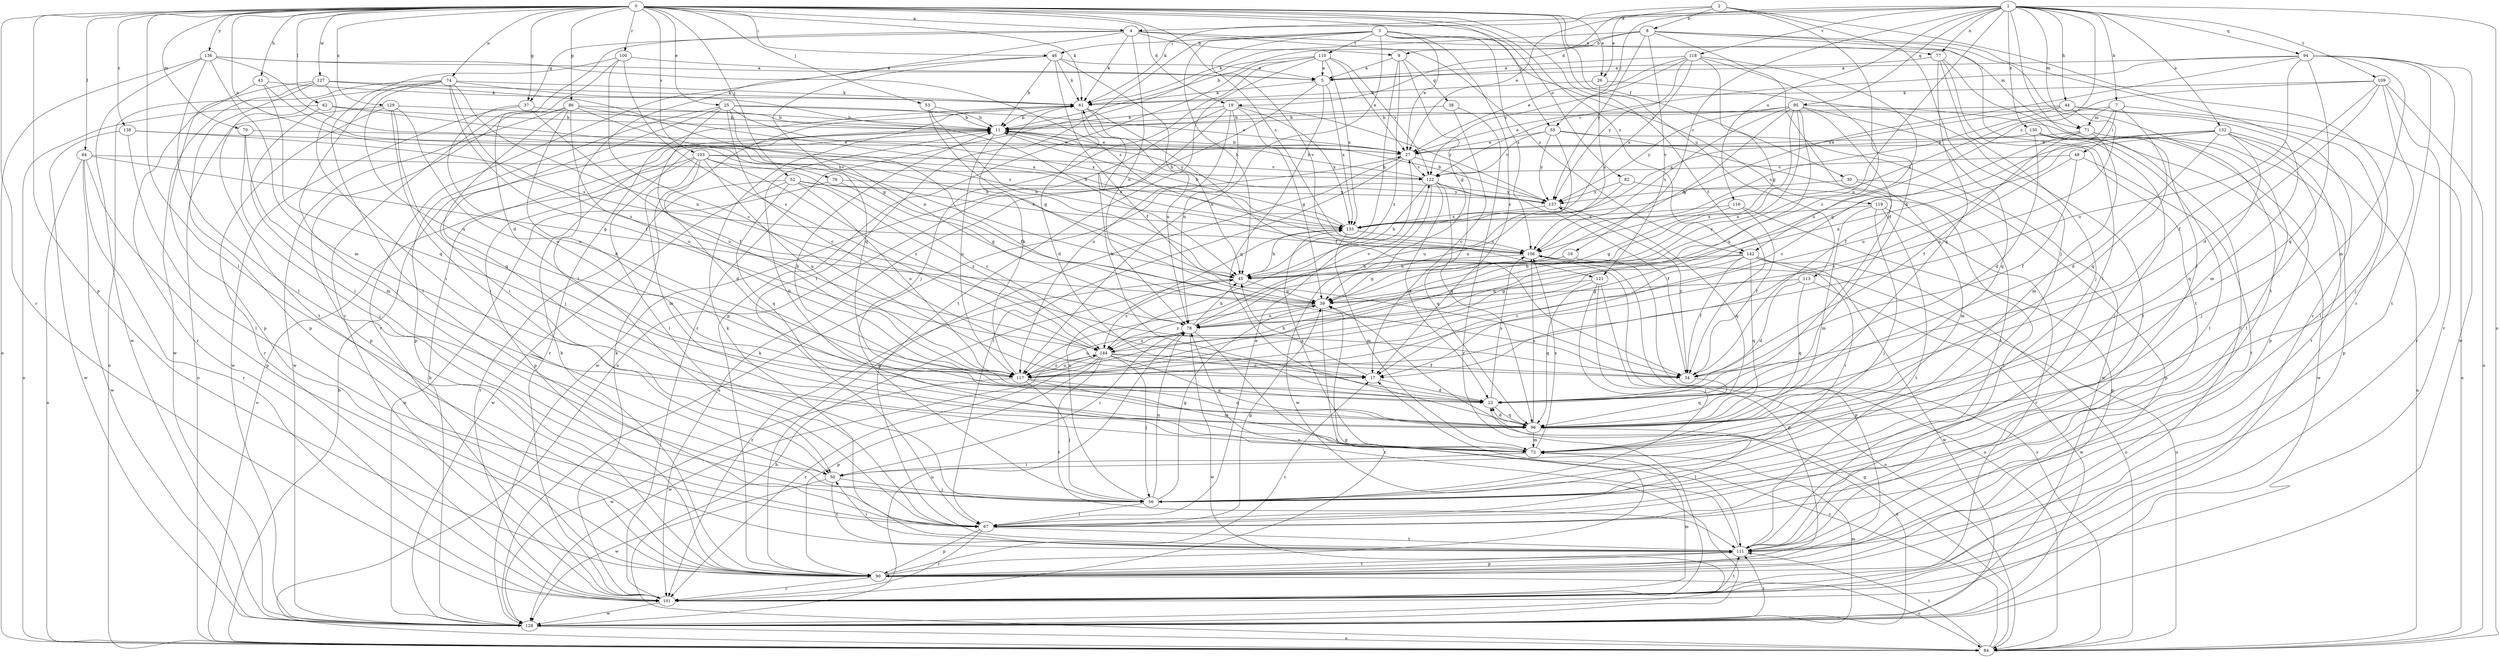 strict digraph  {
0;
1;
2;
3;
4;
5;
7;
8;
9;
11;
16;
17;
19;
22;
25;
26;
27;
30;
34;
37;
38;
39;
43;
44;
45;
46;
48;
50;
52;
53;
55;
56;
61;
62;
64;
67;
70;
71;
72;
74;
76;
77;
78;
82;
84;
86;
90;
94;
95;
96;
100;
101;
103;
106;
109;
110;
111;
113;
116;
117;
118;
119;
121;
122;
127;
128;
129;
130;
132;
133;
136;
137;
138;
142;
144;
0 -> 4  [label=a];
0 -> 19  [label=d];
0 -> 25  [label=e];
0 -> 26  [label=e];
0 -> 30  [label=f];
0 -> 34  [label=f];
0 -> 37  [label=g];
0 -> 43  [label=h];
0 -> 46  [label=i];
0 -> 52  [label=j];
0 -> 53  [label=j];
0 -> 55  [label=j];
0 -> 61  [label=k];
0 -> 62  [label=l];
0 -> 64  [label=l];
0 -> 67  [label=l];
0 -> 70  [label=m];
0 -> 74  [label=n];
0 -> 76  [label=n];
0 -> 82  [label=o];
0 -> 86  [label=p];
0 -> 90  [label=p];
0 -> 100  [label=r];
0 -> 101  [label=r];
0 -> 103  [label=s];
0 -> 106  [label=s];
0 -> 113  [label=u];
0 -> 127  [label=w];
0 -> 129  [label=x];
0 -> 136  [label=y];
0 -> 138  [label=z];
0 -> 142  [label=z];
1 -> 4  [label=a];
1 -> 7  [label=b];
1 -> 16  [label=c];
1 -> 19  [label=d];
1 -> 26  [label=e];
1 -> 44  [label=h];
1 -> 55  [label=j];
1 -> 67  [label=l];
1 -> 71  [label=m];
1 -> 77  [label=n];
1 -> 84  [label=o];
1 -> 94  [label=q];
1 -> 95  [label=q];
1 -> 109  [label=t];
1 -> 116  [label=u];
1 -> 117  [label=u];
1 -> 118  [label=v];
1 -> 130  [label=x];
1 -> 132  [label=x];
1 -> 142  [label=z];
2 -> 8  [label=b];
2 -> 22  [label=d];
2 -> 27  [label=e];
2 -> 56  [label=j];
2 -> 61  [label=k];
2 -> 101  [label=r];
3 -> 17  [label=c];
3 -> 27  [label=e];
3 -> 45  [label=h];
3 -> 46  [label=i];
3 -> 67  [label=l];
3 -> 77  [label=n];
3 -> 106  [label=s];
3 -> 110  [label=t];
3 -> 117  [label=u];
3 -> 119  [label=v];
3 -> 121  [label=v];
4 -> 9  [label=b];
4 -> 37  [label=g];
4 -> 61  [label=k];
4 -> 67  [label=l];
4 -> 71  [label=m];
4 -> 78  [label=n];
4 -> 101  [label=r];
4 -> 142  [label=z];
5 -> 61  [label=k];
5 -> 84  [label=o];
5 -> 96  [label=q];
5 -> 133  [label=x];
7 -> 27  [label=e];
7 -> 48  [label=i];
7 -> 71  [label=m];
7 -> 84  [label=o];
7 -> 96  [label=q];
7 -> 117  [label=u];
8 -> 9  [label=b];
8 -> 11  [label=b];
8 -> 22  [label=d];
8 -> 61  [label=k];
8 -> 67  [label=l];
8 -> 101  [label=r];
8 -> 111  [label=t];
8 -> 121  [label=v];
8 -> 137  [label=y];
9 -> 5  [label=a];
9 -> 38  [label=g];
9 -> 39  [label=g];
9 -> 45  [label=h];
9 -> 144  [label=z];
11 -> 27  [label=e];
11 -> 67  [label=l];
11 -> 117  [label=u];
11 -> 137  [label=y];
16 -> 39  [label=g];
16 -> 45  [label=h];
16 -> 84  [label=o];
17 -> 22  [label=d];
17 -> 45  [label=h];
19 -> 11  [label=b];
19 -> 39  [label=g];
19 -> 78  [label=n];
19 -> 101  [label=k];
19 -> 117  [label=u];
19 -> 128  [label=w];
19 -> 133  [label=x];
19 -> 137  [label=y];
22 -> 11  [label=b];
22 -> 61  [label=k];
22 -> 96  [label=q];
22 -> 106  [label=s];
25 -> 11  [label=b];
25 -> 17  [label=c];
25 -> 27  [label=e];
25 -> 34  [label=f];
25 -> 50  [label=i];
25 -> 90  [label=p];
25 -> 117  [label=u];
25 -> 133  [label=x];
26 -> 61  [label=k];
26 -> 106  [label=s];
26 -> 111  [label=t];
27 -> 11  [label=b];
27 -> 67  [label=l];
27 -> 90  [label=p];
27 -> 96  [label=q];
27 -> 122  [label=v];
30 -> 72  [label=m];
30 -> 90  [label=p];
30 -> 137  [label=y];
34 -> 96  [label=q];
34 -> 137  [label=y];
37 -> 11  [label=b];
37 -> 34  [label=f];
37 -> 117  [label=u];
37 -> 128  [label=w];
38 -> 11  [label=b];
38 -> 17  [label=c];
38 -> 101  [label=r];
39 -> 78  [label=n];
39 -> 101  [label=r];
39 -> 144  [label=z];
43 -> 39  [label=g];
43 -> 61  [label=k];
43 -> 90  [label=p];
43 -> 96  [label=q];
44 -> 11  [label=b];
44 -> 67  [label=l];
44 -> 72  [label=m];
44 -> 106  [label=s];
44 -> 117  [label=u];
44 -> 133  [label=x];
45 -> 39  [label=g];
45 -> 101  [label=r];
45 -> 144  [label=z];
46 -> 5  [label=a];
46 -> 11  [label=b];
46 -> 34  [label=f];
46 -> 45  [label=h];
46 -> 61  [label=k];
46 -> 96  [label=q];
46 -> 101  [label=r];
48 -> 17  [label=c];
48 -> 34  [label=f];
48 -> 111  [label=t];
48 -> 122  [label=v];
50 -> 56  [label=j];
50 -> 111  [label=t];
50 -> 128  [label=w];
52 -> 96  [label=q];
52 -> 101  [label=r];
52 -> 117  [label=u];
52 -> 128  [label=w];
52 -> 133  [label=x];
52 -> 137  [label=y];
52 -> 144  [label=z];
53 -> 11  [label=b];
53 -> 39  [label=g];
53 -> 45  [label=h];
55 -> 27  [label=e];
55 -> 111  [label=t];
55 -> 117  [label=u];
55 -> 122  [label=v];
55 -> 128  [label=w];
55 -> 137  [label=y];
56 -> 39  [label=g];
56 -> 67  [label=l];
56 -> 78  [label=n];
56 -> 133  [label=x];
61 -> 11  [label=b];
61 -> 22  [label=d];
61 -> 34  [label=f];
61 -> 78  [label=n];
61 -> 101  [label=r];
62 -> 11  [label=b];
62 -> 45  [label=h];
62 -> 50  [label=i];
62 -> 84  [label=o];
64 -> 39  [label=g];
64 -> 84  [label=o];
64 -> 90  [label=p];
64 -> 101  [label=r];
64 -> 122  [label=v];
64 -> 128  [label=w];
67 -> 27  [label=e];
67 -> 39  [label=g];
67 -> 90  [label=p];
67 -> 101  [label=r];
67 -> 111  [label=t];
70 -> 27  [label=e];
70 -> 56  [label=j];
70 -> 72  [label=m];
71 -> 17  [label=c];
71 -> 27  [label=e];
71 -> 34  [label=f];
71 -> 67  [label=l];
71 -> 72  [label=m];
71 -> 90  [label=p];
72 -> 11  [label=b];
72 -> 50  [label=i];
72 -> 106  [label=s];
72 -> 133  [label=x];
74 -> 34  [label=f];
74 -> 45  [label=h];
74 -> 56  [label=j];
74 -> 61  [label=k];
74 -> 78  [label=n];
74 -> 84  [label=o];
74 -> 111  [label=t];
74 -> 117  [label=u];
74 -> 144  [label=z];
76 -> 39  [label=g];
76 -> 128  [label=w];
76 -> 137  [label=y];
77 -> 5  [label=a];
77 -> 56  [label=j];
77 -> 96  [label=q];
77 -> 101  [label=r];
77 -> 111  [label=t];
78 -> 45  [label=h];
78 -> 50  [label=i];
78 -> 111  [label=t];
78 -> 117  [label=u];
78 -> 122  [label=v];
78 -> 128  [label=w];
78 -> 144  [label=z];
82 -> 78  [label=n];
82 -> 111  [label=t];
82 -> 137  [label=y];
84 -> 11  [label=b];
84 -> 17  [label=c];
84 -> 39  [label=g];
84 -> 45  [label=h];
84 -> 106  [label=s];
84 -> 111  [label=t];
86 -> 11  [label=b];
86 -> 22  [label=d];
86 -> 56  [label=j];
86 -> 90  [label=p];
86 -> 106  [label=s];
86 -> 117  [label=u];
86 -> 128  [label=w];
86 -> 133  [label=x];
90 -> 11  [label=b];
90 -> 17  [label=c];
90 -> 39  [label=g];
90 -> 84  [label=o];
90 -> 101  [label=r];
90 -> 111  [label=t];
94 -> 5  [label=a];
94 -> 72  [label=m];
94 -> 96  [label=q];
94 -> 101  [label=r];
94 -> 111  [label=t];
94 -> 117  [label=u];
94 -> 122  [label=v];
94 -> 128  [label=w];
94 -> 133  [label=x];
95 -> 11  [label=b];
95 -> 34  [label=f];
95 -> 45  [label=h];
95 -> 78  [label=n];
95 -> 90  [label=p];
95 -> 96  [label=q];
95 -> 106  [label=s];
95 -> 117  [label=u];
95 -> 137  [label=y];
95 -> 144  [label=z];
96 -> 22  [label=d];
96 -> 67  [label=l];
96 -> 72  [label=m];
96 -> 106  [label=s];
100 -> 5  [label=a];
100 -> 17  [label=c];
100 -> 22  [label=d];
100 -> 67  [label=l];
100 -> 144  [label=z];
101 -> 61  [label=k];
101 -> 72  [label=m];
101 -> 111  [label=t];
101 -> 128  [label=w];
103 -> 17  [label=c];
103 -> 22  [label=d];
103 -> 72  [label=m];
103 -> 84  [label=o];
103 -> 90  [label=p];
103 -> 117  [label=u];
103 -> 122  [label=v];
103 -> 133  [label=x];
103 -> 144  [label=z];
106 -> 45  [label=h];
106 -> 84  [label=o];
106 -> 90  [label=p];
109 -> 22  [label=d];
109 -> 34  [label=f];
109 -> 56  [label=j];
109 -> 61  [label=k];
109 -> 84  [label=o];
109 -> 101  [label=r];
109 -> 106  [label=s];
110 -> 5  [label=a];
110 -> 27  [label=e];
110 -> 56  [label=j];
110 -> 90  [label=p];
110 -> 101  [label=r];
110 -> 111  [label=t];
110 -> 122  [label=v];
110 -> 133  [label=x];
111 -> 50  [label=i];
111 -> 61  [label=k];
111 -> 78  [label=n];
111 -> 90  [label=p];
113 -> 22  [label=d];
113 -> 39  [label=g];
113 -> 96  [label=q];
113 -> 128  [label=w];
116 -> 34  [label=f];
116 -> 39  [label=g];
116 -> 90  [label=p];
116 -> 133  [label=x];
117 -> 56  [label=j];
117 -> 61  [label=k];
117 -> 72  [label=m];
117 -> 96  [label=q];
117 -> 128  [label=w];
117 -> 144  [label=z];
118 -> 5  [label=a];
118 -> 27  [label=e];
118 -> 39  [label=g];
118 -> 117  [label=u];
118 -> 122  [label=v];
118 -> 133  [label=x];
118 -> 137  [label=y];
118 -> 144  [label=z];
119 -> 56  [label=j];
119 -> 72  [label=m];
119 -> 101  [label=r];
119 -> 111  [label=t];
119 -> 133  [label=x];
121 -> 39  [label=g];
121 -> 56  [label=j];
121 -> 84  [label=o];
121 -> 90  [label=p];
121 -> 96  [label=q];
122 -> 11  [label=b];
122 -> 22  [label=d];
122 -> 34  [label=f];
122 -> 45  [label=h];
122 -> 96  [label=q];
122 -> 128  [label=w];
122 -> 137  [label=y];
127 -> 50  [label=i];
127 -> 61  [label=k];
127 -> 78  [label=n];
127 -> 90  [label=p];
127 -> 101  [label=r];
127 -> 128  [label=w];
128 -> 11  [label=b];
128 -> 22  [label=d];
128 -> 27  [label=e];
128 -> 72  [label=m];
128 -> 78  [label=n];
128 -> 84  [label=o];
128 -> 111  [label=t];
129 -> 11  [label=b];
129 -> 50  [label=i];
129 -> 84  [label=o];
129 -> 96  [label=q];
129 -> 101  [label=r];
129 -> 117  [label=u];
130 -> 22  [label=d];
130 -> 27  [label=e];
130 -> 56  [label=j];
130 -> 67  [label=l];
130 -> 128  [label=w];
132 -> 22  [label=d];
132 -> 27  [label=e];
132 -> 39  [label=g];
132 -> 56  [label=j];
132 -> 78  [label=n];
132 -> 84  [label=o];
132 -> 96  [label=q];
132 -> 111  [label=t];
133 -> 11  [label=b];
133 -> 45  [label=h];
133 -> 72  [label=m];
133 -> 106  [label=s];
136 -> 5  [label=a];
136 -> 45  [label=h];
136 -> 67  [label=l];
136 -> 72  [label=m];
136 -> 84  [label=o];
136 -> 106  [label=s];
136 -> 128  [label=w];
137 -> 11  [label=b];
137 -> 96  [label=q];
137 -> 133  [label=x];
138 -> 27  [label=e];
138 -> 67  [label=l];
138 -> 106  [label=s];
138 -> 128  [label=w];
142 -> 17  [label=c];
142 -> 34  [label=f];
142 -> 45  [label=h];
142 -> 50  [label=i];
142 -> 78  [label=n];
142 -> 84  [label=o];
142 -> 96  [label=q];
142 -> 128  [label=w];
144 -> 17  [label=c];
144 -> 34  [label=f];
144 -> 56  [label=j];
144 -> 90  [label=p];
144 -> 96  [label=q];
144 -> 101  [label=r];
144 -> 111  [label=t];
144 -> 117  [label=u];
144 -> 128  [label=w];
}
